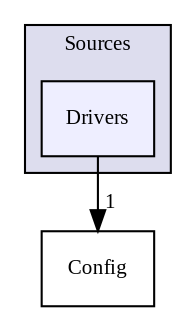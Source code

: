 digraph "Drivers" {
  compound=true
  node [ fontsize="10", fontname="TimesNewRoman"];
  edge [ labelfontsize="10", labelfontname="TimesNewRoman"];
  subgraph clusterdir_937900b87e0c7a5fa01190c395fb83f7 {
    graph [ bgcolor="#ddddee", pencolor="black", label="Sources" fontname="TimesNewRoman", fontsize="10", URL="dir_937900b87e0c7a5fa01190c395fb83f7.html"]
  dir_abb47d9036a42ab5431b8adc2735c9e9 [shape=box, label="Drivers", style="filled", fillcolor="#eeeeff", pencolor="black", URL="dir_abb47d9036a42ab5431b8adc2735c9e9.html"];
  }
  dir_95159fc6f8f337200fe1cf14cb13c2a7 [shape=box label="Config" URL="dir_95159fc6f8f337200fe1cf14cb13c2a7.html"];
  dir_abb47d9036a42ab5431b8adc2735c9e9->dir_95159fc6f8f337200fe1cf14cb13c2a7 [headlabel="1", labeldistance=1.5 headhref="dir_000001_000004.html"];
}
